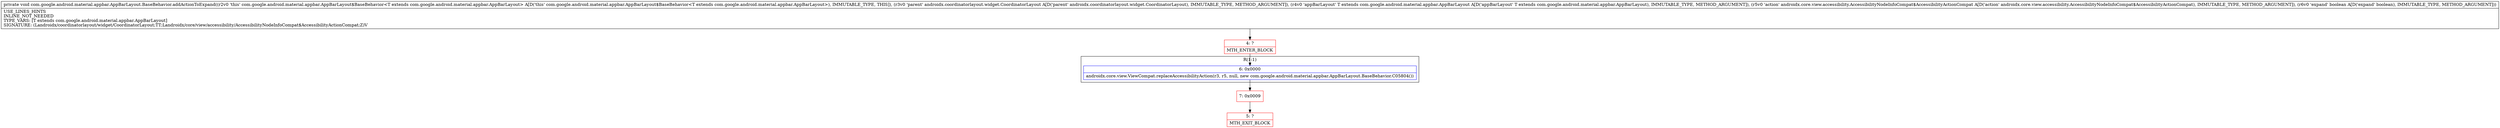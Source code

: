digraph "CFG forcom.google.android.material.appbar.AppBarLayout.BaseBehavior.addActionToExpand(Landroidx\/coordinatorlayout\/widget\/CoordinatorLayout;Lcom\/google\/android\/material\/appbar\/AppBarLayout;Landroidx\/core\/view\/accessibility\/AccessibilityNodeInfoCompat$AccessibilityActionCompat;Z)V" {
subgraph cluster_Region_1993212488 {
label = "R(1:1)";
node [shape=record,color=blue];
Node_6 [shape=record,label="{6\:\ 0x0000|androidx.core.view.ViewCompat.replaceAccessibilityAction(r3, r5, null, new com.google.android.material.appbar.AppBarLayout.BaseBehavior.C05804())\l}"];
}
Node_4 [shape=record,color=red,label="{4\:\ ?|MTH_ENTER_BLOCK\l}"];
Node_7 [shape=record,color=red,label="{7\:\ 0x0009}"];
Node_5 [shape=record,color=red,label="{5\:\ ?|MTH_EXIT_BLOCK\l}"];
MethodNode[shape=record,label="{private void com.google.android.material.appbar.AppBarLayout.BaseBehavior.addActionToExpand((r2v0 'this' com.google.android.material.appbar.AppBarLayout$BaseBehavior\<T extends com.google.android.material.appbar.AppBarLayout\> A[D('this' com.google.android.material.appbar.AppBarLayout$BaseBehavior\<T extends com.google.android.material.appbar.AppBarLayout\>), IMMUTABLE_TYPE, THIS]), (r3v0 'parent' androidx.coordinatorlayout.widget.CoordinatorLayout A[D('parent' androidx.coordinatorlayout.widget.CoordinatorLayout), IMMUTABLE_TYPE, METHOD_ARGUMENT]), (r4v0 'appBarLayout' T extends com.google.android.material.appbar.AppBarLayout A[D('appBarLayout' T extends com.google.android.material.appbar.AppBarLayout), IMMUTABLE_TYPE, METHOD_ARGUMENT]), (r5v0 'action' androidx.core.view.accessibility.AccessibilityNodeInfoCompat$AccessibilityActionCompat A[D('action' androidx.core.view.accessibility.AccessibilityNodeInfoCompat$AccessibilityActionCompat), IMMUTABLE_TYPE, METHOD_ARGUMENT]), (r6v0 'expand' boolean A[D('expand' boolean), IMMUTABLE_TYPE, METHOD_ARGUMENT]))  | USE_LINES_HINTS\lINLINE_NOT_NEEDED\lTYPE_VARS: [T extends com.google.android.material.appbar.AppBarLayout]\lSIGNATURE: (Landroidx\/coordinatorlayout\/widget\/CoordinatorLayout;TT;Landroidx\/core\/view\/accessibility\/AccessibilityNodeInfoCompat$AccessibilityActionCompat;Z)V\l}"];
MethodNode -> Node_4;Node_6 -> Node_7;
Node_4 -> Node_6;
Node_7 -> Node_5;
}


